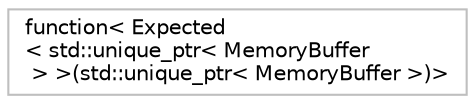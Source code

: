 digraph "Graphical Class Hierarchy"
{
 // LATEX_PDF_SIZE
  bgcolor="transparent";
  edge [fontname="Helvetica",fontsize="10",labelfontname="Helvetica",labelfontsize="10"];
  node [fontname="Helvetica",fontsize="10",shape=record];
  rankdir="LR";
  Node0 [label="function\< Expected\l\< std::unique_ptr\< MemoryBuffer\l \> \>(std::unique_ptr\< MemoryBuffer \>)\>",height=0.2,width=0.4,color="grey75",tooltip=" "];
}
